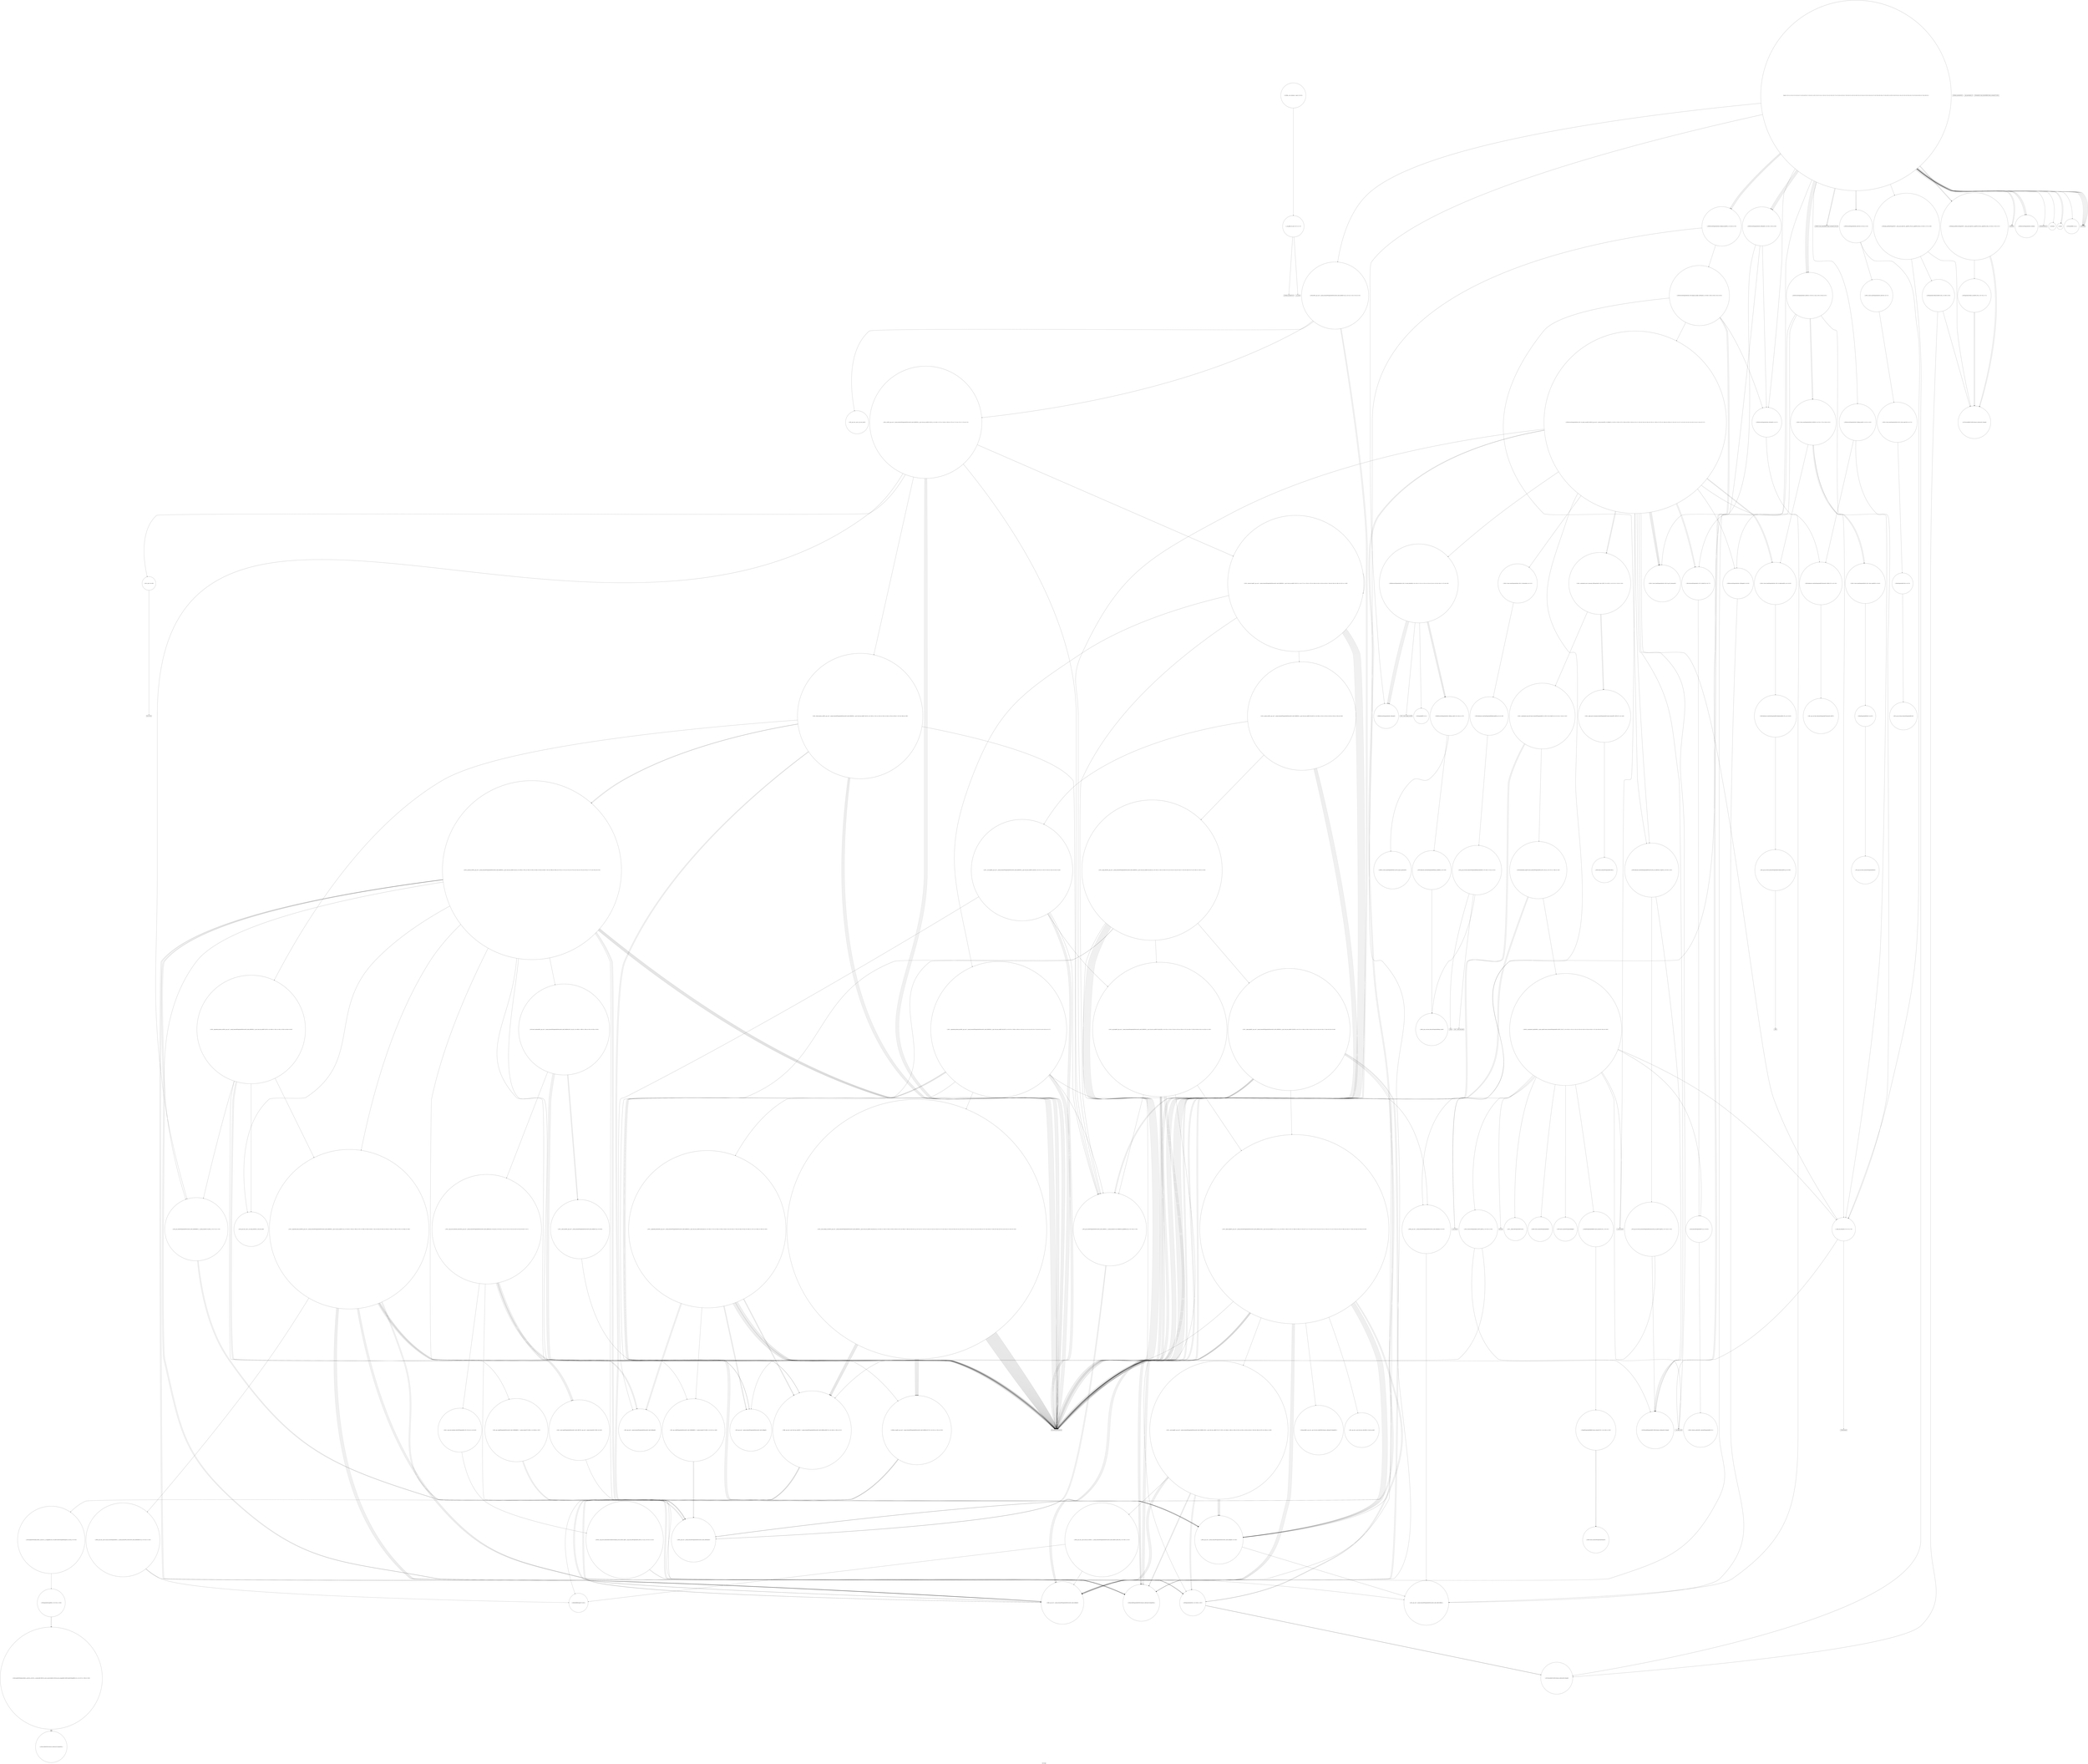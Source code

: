 digraph "Call Graph" {
	label="Call Graph";

	Node0x55f9eef16760 [shape=record,shape=circle,label="{__cxx_global_var_init|{<s0>1|<s1>2}}"];
	Node0x55f9eef16760:s0 -> Node0x55f9eef16860[color=black];
	Node0x55f9eef16760:s1 -> Node0x55f9ef31b580[color=black];
	Node0x55f9ef31f120 [shape=record,shape=circle,label="{_ZN9__gnu_cxx5__ops16__iter_less_iterEv}"];
	Node0x55f9ef31b780 [shape=record,shape=circle,label="{_ZNSt6vectorISt4pairIxxESaIS1_EEC2Ev|{<s0>42|<s1>43}}"];
	Node0x55f9ef31b780:s0 -> Node0x55f9ef31c300[color=black];
	Node0x55f9ef31b780:s1 -> Node0x55f9ef31c380[color=black];
	Node0x55f9ef31cc80 [shape=record,shape=circle,label="{_ZSt13__heap_selectIN9__gnu_cxx17__normal_iteratorIPSt4pairIxxESt6vectorIS3_SaIS3_EEEENS0_5__ops15_Iter_less_iterEEvT_SB_SB_T0_|{<s0>218|<s1>219|<s2>220|<s3>221|<s4>222|<s5>223|<s6>224|<s7>225|<s8>226|<s9>227|<s10>228|<s11>229|<s12>230}}"];
	Node0x55f9ef31cc80:s0 -> Node0x55f9ef31dfa0[color=black];
	Node0x55f9ef31cc80:s1 -> Node0x55f9ef31dfa0[color=black];
	Node0x55f9ef31cc80:s2 -> Node0x55f9ef31cd80[color=black];
	Node0x55f9ef31cc80:s3 -> Node0x55f9ef31dfa0[color=black];
	Node0x55f9ef31cc80:s4 -> Node0x55f9ef31ce00[color=black];
	Node0x55f9ef31cc80:s5 -> Node0x55f9ef31dfa0[color=black];
	Node0x55f9ef31cc80:s6 -> Node0x55f9ef31dfa0[color=black];
	Node0x55f9ef31cc80:s7 -> Node0x55f9ef31ce80[color=black];
	Node0x55f9ef31cc80:s8 -> Node0x55f9ef31dfa0[color=black];
	Node0x55f9ef31cc80:s9 -> Node0x55f9ef31dfa0[color=black];
	Node0x55f9ef31cc80:s10 -> Node0x55f9ef31dfa0[color=black];
	Node0x55f9ef31cc80:s11 -> Node0x55f9ef31cf00[color=black];
	Node0x55f9ef31cc80:s12 -> Node0x55f9ef31cf80[color=black];
	Node0x55f9ef31bb00 [shape=record,shape=circle,label="{_ZNSt6vectorISt4pairIxxESaIS1_EE3endEv|{<s0>57}}"];
	Node0x55f9ef31bb00:s0 -> Node0x55f9ef31f020[color=black];
	Node0x55f9ef31d000 [shape=record,shape=circle,label="{_ZNK9__gnu_cxx17__normal_iteratorIPSt4pairIxxESt6vectorIS2_SaIS2_EEEplEl|{<s0>264}}"];
	Node0x55f9ef31d000:s0 -> Node0x55f9ef31f020[color=black];
	Node0x55f9ef31be80 [shape=record,shape=Mrecord,label="{_ZStlsISt11char_traitsIcEERSt13basic_ostreamIcT_ES5_PKc}"];
	Node0x55f9ef31d380 [shape=record,shape=circle,label="{_ZNK9__gnu_cxx5__ops14_Iter_less_valclINS_17__normal_iteratorIPSt4pairIxxESt6vectorIS5_SaIS5_EEEES5_EEbT_RT0_|{<s0>300|<s1>301}}"];
	Node0x55f9ef31d380:s0 -> Node0x55f9ef31d080[color=black];
	Node0x55f9ef31d380:s1 -> Node0x55f9ef31d400[color=black];
	Node0x55f9ef31c200 [shape=record,shape=circle,label="{_ZNSt4pairIxxEC2IRxxLb1EEEOT_OT0_|{<s0>68|<s1>69}}"];
	Node0x55f9ef31c200:s0 -> Node0x55f9ef31c100[color=black];
	Node0x55f9ef31c200:s1 -> Node0x55f9ef31c180[color=black];
	Node0x55f9ef31d700 [shape=record,shape=circle,label="{_ZSt4swapIxxENSt9enable_ifIXsr6__and_ISt14__is_swappableIT_ES1_IT0_EEE5valueEvE4typeERSt4pairIS2_S4_ESA_|{<s0>354}}"];
	Node0x55f9ef31d700:s0 -> Node0x55f9ef31d780[color=black];
	Node0x55f9ef31c580 [shape=record,shape=circle,label="{_ZNSaISt4pairIxxEEC2Ev|{<s0>76}}"];
	Node0x55f9ef31c580:s0 -> Node0x55f9ef31c600[color=black];
	Node0x55f9ef31da80 [shape=record,shape=circle,label="{_ZN9__gnu_cxxeqIPSt4pairIxxESt6vectorIS2_SaIS2_EEEEbRKNS_17__normal_iteratorIT_T0_EESC_|{<s0>386|<s1>387}}"];
	Node0x55f9ef31da80:s0 -> Node0x55f9ef31e220[color=black];
	Node0x55f9ef31da80:s1 -> Node0x55f9ef31e220[color=black];
	Node0x55f9ef31c900 [shape=record,shape=circle,label="{_ZNSt12_Vector_baseISt4pairIxxESaIS1_EE13_M_deallocateEPS1_m|{<s0>83}}"];
	Node0x55f9ef31c900:s0 -> Node0x55f9ef31ca00[color=black];
	Node0x55f9ef321640 [shape=record,shape=circle,label="{_ZSt12__niter_baseIPSt4pairIxxESt6vectorIS1_SaIS1_EEET_N9__gnu_cxx17__normal_iteratorIS6_T0_EE|{<s0>420}}"];
	Node0x55f9ef321640:s0 -> Node0x55f9ef31e220[color=black];
	Node0x55f9ef31dca0 [shape=record,shape=circle,label="{_ZNSt6vectorISt4pairIxxESaIS1_EE12emplace_backIJS1_EEEvDpOT_|{<s0>88|<s1>89|<s2>90|<s3>91|<s4>92}}"];
	Node0x55f9ef31dca0:s0 -> Node0x55f9ef31de20[color=black];
	Node0x55f9ef31dca0:s1 -> Node0x55f9ef31dda0[color=black];
	Node0x55f9ef31dca0:s2 -> Node0x55f9ef31bb00[color=black];
	Node0x55f9ef31dca0:s3 -> Node0x55f9ef31de20[color=black];
	Node0x55f9ef31dca0:s4 -> Node0x55f9ef31dea0[color=black];
	Node0x55f9ef31e020 [shape=record,shape=circle,label="{_ZNKSt6vectorISt4pairIxxESaIS1_EE12_M_check_lenEmPKc|{<s0>120|<s1>121|<s2>122|<s3>123|<s4>124|<s5>125|<s6>126|<s7>127|<s8>128}}"];
	Node0x55f9ef31e020:s0 -> Node0x55f9ef31e420[color=black];
	Node0x55f9ef31e020:s1 -> Node0x55f9ef31bb80[color=black];
	Node0x55f9ef31e020:s2 -> Node0x55f9ef31e4a0[color=black];
	Node0x55f9ef31e020:s3 -> Node0x55f9ef31bb80[color=black];
	Node0x55f9ef31e020:s4 -> Node0x55f9ef31bb80[color=black];
	Node0x55f9ef31e020:s5 -> Node0x55f9ef31e520[color=black];
	Node0x55f9ef31e020:s6 -> Node0x55f9ef31bb80[color=black];
	Node0x55f9ef31e020:s7 -> Node0x55f9ef31e420[color=black];
	Node0x55f9ef31e020:s8 -> Node0x55f9ef31e420[color=black];
	Node0x55f9ef31e3a0 [shape=record,shape=Mrecord,label="{__cxa_end_catch}"];
	Node0x55f9ef31e720 [shape=record,shape=circle,label="{_ZNSt16allocator_traitsISaISt4pairIxxEEE8allocateERS2_m|{<s0>139}}"];
	Node0x55f9ef31e720:s0 -> Node0x55f9ef31e7a0[color=black];
	Node0x55f9ef31eaa0 [shape=record,shape=circle,label="{_ZNSt20__uninitialized_copyILb0EE13__uninit_copyISt13move_iteratorIPSt4pairIxxEES5_EET0_T_S8_S7_|{<s0>150|<s1>151|<s2>152|<s3>153|<s4>154|<s5>155|<s6>156|<s7>157|<s8>158|<s9>159|<s10>160}}"];
	Node0x55f9ef31eaa0:s0 -> Node0x55f9ef31eb20[color=black];
	Node0x55f9ef31eaa0:s1 -> Node0x55f9ef31ec20[color=black];
	Node0x55f9ef31eaa0:s2 -> Node0x55f9ef31eca0[color=black];
	Node0x55f9ef31eaa0:s3 -> Node0x55f9ef31eba0[color=black];
	Node0x55f9ef31eaa0:s4 -> Node0x55f9ef31ed20[color=black];
	Node0x55f9ef31eaa0:s5 -> Node0x55f9ef31c400[color=black];
	Node0x55f9ef31eaa0:s6 -> Node0x55f9ef31c800[color=black];
	Node0x55f9ef31eaa0:s7 -> Node0x55f9ef31e320[color=black];
	Node0x55f9ef31eaa0:s8 -> Node0x55f9ef31e3a0[color=black];
	Node0x55f9ef31eaa0:s9 -> Node0x55f9ef31eda0[color=black];
	Node0x55f9ef31eaa0:s10 -> Node0x55f9ef31c380[color=black];
	Node0x55f9ef31ee20 [shape=record,shape=circle,label="{_ZSteqIPSt4pairIxxEEbRKSt13move_iteratorIT_ES7_|{<s0>164|<s1>165}}"];
	Node0x55f9ef31ee20:s0 -> Node0x55f9ef31eea0[color=black];
	Node0x55f9ef31ee20:s1 -> Node0x55f9ef31eea0[color=black];
	Node0x55f9eef16860 [shape=record,shape=Mrecord,label="{_ZNSt8ios_base4InitC1Ev}"];
	Node0x55f9ef31f1a0 [shape=record,shape=circle,label="{_ZN9__gnu_cxxneIPSt4pairIxxESt6vectorIS2_SaIS2_EEEEbRKNS_17__normal_iteratorIT_T0_EESC_|{<s0>175|<s1>176}}"];
	Node0x55f9ef31f1a0:s0 -> Node0x55f9ef31e220[color=black];
	Node0x55f9ef31f1a0:s1 -> Node0x55f9ef31e220[color=black];
	Node0x55f9ef31b800 [shape=record,shape=circle,label="{_ZNSt6vectorISt4pairIxxESaIS1_EE9push_backEOS1_|{<s0>44|<s1>45}}"];
	Node0x55f9ef31b800:s0 -> Node0x55f9ef31dd20[color=black];
	Node0x55f9ef31b800:s1 -> Node0x55f9ef31dca0[color=black];
	Node0x55f9ef31cd00 [shape=record,shape=circle,label="{_ZSt11__sort_heapIN9__gnu_cxx17__normal_iteratorIPSt4pairIxxESt6vectorIS3_SaIS3_EEEENS0_5__ops15_Iter_less_iterEEvT_SB_RT0_|{<s0>231|<s1>232|<s2>233|<s3>234|<s4>235|<s5>236}}"];
	Node0x55f9ef31cd00:s0 -> Node0x55f9ef31e0a0[color=black];
	Node0x55f9ef31cd00:s1 -> Node0x55f9ef31d480[color=black];
	Node0x55f9ef31cd00:s2 -> Node0x55f9ef31dfa0[color=black];
	Node0x55f9ef31cd00:s3 -> Node0x55f9ef31dfa0[color=black];
	Node0x55f9ef31cd00:s4 -> Node0x55f9ef31dfa0[color=black];
	Node0x55f9ef31cd00:s5 -> Node0x55f9ef31cf00[color=black];
	Node0x55f9ef31bb80 [shape=record,shape=circle,label="{_ZNKSt6vectorISt4pairIxxESaIS1_EE4sizeEv}"];
	Node0x55f9ef31d080 [shape=record,shape=circle,label="{_ZNK9__gnu_cxx17__normal_iteratorIPSt4pairIxxESt6vectorIS2_SaIS2_EEEdeEv}"];
	Node0x55f9ef31bf00 [shape=record,shape=Mrecord,label="{_ZNSolsEx}"];
	Node0x55f9ef31d400 [shape=record,shape=circle,label="{_ZStltIxxEbRKSt4pairIT_T0_ES5_}"];
	Node0x55f9ef31c280 [shape=record,shape=circle,label="{_ZNSt4pairIxxEC2IRxS2_Lb1EEEOT_OT0_|{<s0>70|<s1>71}}"];
	Node0x55f9ef31c280:s0 -> Node0x55f9ef31c100[color=black];
	Node0x55f9ef31c280:s1 -> Node0x55f9ef31c100[color=black];
	Node0x55f9ef31d780 [shape=record,shape=circle,label="{_ZNSt4pairIxxE4swapERS0_|{<s0>355|<s1>356}}"];
	Node0x55f9ef31d780:s0 -> Node0x55f9ef31d800[color=black];
	Node0x55f9ef31d780:s1 -> Node0x55f9ef31d800[color=black];
	Node0x55f9ef31c600 [shape=record,shape=circle,label="{_ZN9__gnu_cxx13new_allocatorISt4pairIxxEEC2Ev}"];
	Node0x55f9ef31db00 [shape=record,shape=circle,label="{_ZSt13move_backwardIN9__gnu_cxx17__normal_iteratorIPSt4pairIxxESt6vectorIS3_SaIS3_EEEES8_ET0_T_SA_S9_|{<s0>388|<s1>389|<s2>390|<s3>391|<s4>392|<s5>393}}"];
	Node0x55f9ef31db00:s0 -> Node0x55f9ef31dfa0[color=black];
	Node0x55f9ef31db00:s1 -> Node0x55f9ef321540[color=black];
	Node0x55f9ef31db00:s2 -> Node0x55f9ef31dfa0[color=black];
	Node0x55f9ef31db00:s3 -> Node0x55f9ef321540[color=black];
	Node0x55f9ef31db00:s4 -> Node0x55f9ef31dfa0[color=black];
	Node0x55f9ef31db00:s5 -> Node0x55f9ef3214c0[color=black];
	Node0x55f9ef31c980 [shape=record,shape=circle,label="{_ZNSt12_Vector_baseISt4pairIxxESaIS1_EE12_Vector_implD2Ev|{<s0>84}}"];
	Node0x55f9ef31c980:s0 -> Node0x55f9ef31cb80[color=black];
	Node0x55f9ef3216c0 [shape=record,shape=circle,label="{_ZNSt20__copy_move_backwardILb1ELb0ESt26random_access_iterator_tagE13__copy_move_bIPSt4pairIxxES5_EET0_T_S7_S6_|{<s0>421|<s1>422}}"];
	Node0x55f9ef3216c0:s0 -> Node0x55f9ef31dd20[color=black];
	Node0x55f9ef3216c0:s1 -> Node0x55f9ef31d180[color=black];
	Node0x55f9ef31dd20 [shape=record,shape=circle,label="{_ZSt4moveIRSt4pairIxxEEONSt16remove_referenceIT_E4typeEOS4_}"];
	Node0x55f9ef31e0a0 [shape=record,shape=circle,label="{_ZN9__gnu_cxxmiIPSt4pairIxxESt6vectorIS2_SaIS2_EEEENS_17__normal_iteratorIT_T0_E15difference_typeERKSA_SD_|{<s0>129|<s1>130}}"];
	Node0x55f9ef31e0a0:s0 -> Node0x55f9ef31e220[color=black];
	Node0x55f9ef31e0a0:s1 -> Node0x55f9ef31e220[color=black];
	Node0x55f9ef31e420 [shape=record,shape=circle,label="{_ZNKSt6vectorISt4pairIxxESaIS1_EE8max_sizeEv|{<s0>136|<s1>137}}"];
	Node0x55f9ef31e420:s0 -> Node0x55f9ef31e620[color=black];
	Node0x55f9ef31e420:s1 -> Node0x55f9ef31e5a0[color=black];
	Node0x55f9ef31e7a0 [shape=record,shape=circle,label="{_ZN9__gnu_cxx13new_allocatorISt4pairIxxEE8allocateEmPKv|{<s0>140|<s1>141|<s2>142}}"];
	Node0x55f9ef31e7a0:s0 -> Node0x55f9ef31e6a0[color=black];
	Node0x55f9ef31e7a0:s1 -> Node0x55f9ef31e820[color=black];
	Node0x55f9ef31e7a0:s2 -> Node0x55f9ef31e8a0[color=black];
	Node0x55f9ef31eb20 [shape=record,shape=circle,label="{_ZStneIPSt4pairIxxEEbRKSt13move_iteratorIT_ES7_|{<s0>161}}"];
	Node0x55f9ef31eb20:s0 -> Node0x55f9ef31ee20[color=black];
	Node0x55f9ef31eea0 [shape=record,shape=circle,label="{_ZNKSt13move_iteratorIPSt4pairIxxEE4baseEv}"];
	Node0x55f9ef31b500 [shape=record,shape=Mrecord,label="{_ZNSt8ios_base4InitD1Ev}"];
	Node0x55f9ef31f220 [shape=record,shape=circle,label="{_ZSt16__introsort_loopIN9__gnu_cxx17__normal_iteratorIPSt4pairIxxESt6vectorIS3_SaIS3_EEEElNS0_5__ops15_Iter_less_iterEEvT_SB_T0_T1_|{<s0>177|<s1>178|<s2>179|<s3>180|<s4>181|<s5>182|<s6>183|<s7>184|<s8>185|<s9>186|<s10>187|<s11>188}}"];
	Node0x55f9ef31f220:s0 -> Node0x55f9ef31e0a0[color=black];
	Node0x55f9ef31f220:s1 -> Node0x55f9ef31dfa0[color=black];
	Node0x55f9ef31f220:s2 -> Node0x55f9ef31dfa0[color=black];
	Node0x55f9ef31f220:s3 -> Node0x55f9ef31dfa0[color=black];
	Node0x55f9ef31f220:s4 -> Node0x55f9ef31f3a0[color=black];
	Node0x55f9ef31f220:s5 -> Node0x55f9ef31dfa0[color=black];
	Node0x55f9ef31f220:s6 -> Node0x55f9ef31dfa0[color=black];
	Node0x55f9ef31f220:s7 -> Node0x55f9ef31cc00[color=black];
	Node0x55f9ef31f220:s8 -> Node0x55f9ef31dfa0[color=black];
	Node0x55f9ef31f220:s9 -> Node0x55f9ef31dfa0[color=black];
	Node0x55f9ef31f220:s10 -> Node0x55f9ef31f220[color=black];
	Node0x55f9ef31f220:s11 -> Node0x55f9ef31dfa0[color=black];
	Node0x55f9ef31b880 [shape=record,shape=circle,label="{_ZSt9make_pairIRxxESt4pairINSt17__decay_and_stripIT_E6__typeENS2_IT0_E6__typeEEOS3_OS6_|{<s0>46|<s1>47|<s2>48}}"];
	Node0x55f9ef31b880:s0 -> Node0x55f9ef31c100[color=black];
	Node0x55f9ef31b880:s1 -> Node0x55f9ef31c180[color=black];
	Node0x55f9ef31b880:s2 -> Node0x55f9ef31c200[color=black];
	Node0x55f9ef31cd80 [shape=record,shape=circle,label="{_ZSt11__make_heapIN9__gnu_cxx17__normal_iteratorIPSt4pairIxxESt6vectorIS3_SaIS3_EEEENS0_5__ops15_Iter_less_iterEEvT_SB_RT0_|{<s0>237|<s1>238|<s2>239|<s3>240|<s4>241|<s5>242|<s6>243|<s7>244|<s8>245|<s9>246}}"];
	Node0x55f9ef31cd80:s0 -> Node0x55f9ef31e0a0[color=black];
	Node0x55f9ef31cd80:s1 -> Node0x55f9ef31e0a0[color=black];
	Node0x55f9ef31cd80:s2 -> Node0x55f9ef31d000[color=black];
	Node0x55f9ef31cd80:s3 -> Node0x55f9ef31d080[color=black];
	Node0x55f9ef31cd80:s4 -> Node0x55f9ef31dd20[color=black];
	Node0x55f9ef31cd80:s5 -> Node0x55f9ef31dfa0[color=black];
	Node0x55f9ef31cd80:s6 -> Node0x55f9ef31dfa0[color=black];
	Node0x55f9ef31cd80:s7 -> Node0x55f9ef31dd20[color=black];
	Node0x55f9ef31cd80:s8 -> Node0x55f9ef31dfa0[color=black];
	Node0x55f9ef31cd80:s9 -> Node0x55f9ef31d100[color=black];
	Node0x55f9ef31bc00 [shape=record,shape=circle,label="{_ZNSt6vectorISt4pairIxxESaIS1_EEixEm}"];
	Node0x55f9ef31d100 [shape=record,shape=circle,label="{_ZSt13__adjust_heapIN9__gnu_cxx17__normal_iteratorIPSt4pairIxxESt6vectorIS3_SaIS3_EEEElS3_NS0_5__ops15_Iter_less_iterEEvT_T0_SC_T1_T2_|{<s0>265|<s1>266|<s2>267|<s3>268|<s4>269|<s5>270|<s6>271|<s7>272|<s8>273|<s9>274|<s10>275|<s11>276|<s12>277|<s13>278|<s14>279|<s15>280|<s16>281|<s17>282|<s18>283|<s19>284|<s20>285}}"];
	Node0x55f9ef31d100:s0 -> Node0x55f9ef31d000[color=black];
	Node0x55f9ef31d100:s1 -> Node0x55f9ef31d000[color=black];
	Node0x55f9ef31d100:s2 -> Node0x55f9ef31ce80[color=black];
	Node0x55f9ef31d100:s3 -> Node0x55f9ef31d000[color=black];
	Node0x55f9ef31d100:s4 -> Node0x55f9ef31d080[color=black];
	Node0x55f9ef31d100:s5 -> Node0x55f9ef31dd20[color=black];
	Node0x55f9ef31d100:s6 -> Node0x55f9ef31d000[color=black];
	Node0x55f9ef31d100:s7 -> Node0x55f9ef31d080[color=black];
	Node0x55f9ef31d100:s8 -> Node0x55f9ef31d180[color=black];
	Node0x55f9ef31d100:s9 -> Node0x55f9ef31d000[color=black];
	Node0x55f9ef31d100:s10 -> Node0x55f9ef31d080[color=black];
	Node0x55f9ef31d100:s11 -> Node0x55f9ef31dd20[color=black];
	Node0x55f9ef31d100:s12 -> Node0x55f9ef31d000[color=black];
	Node0x55f9ef31d100:s13 -> Node0x55f9ef31d080[color=black];
	Node0x55f9ef31d100:s14 -> Node0x55f9ef31d180[color=black];
	Node0x55f9ef31d100:s15 -> Node0x55f9ef31d200[color=black];
	Node0x55f9ef31d100:s16 -> Node0x55f9ef31d280[color=black];
	Node0x55f9ef31d100:s17 -> Node0x55f9ef31dfa0[color=black];
	Node0x55f9ef31d100:s18 -> Node0x55f9ef31dd20[color=black];
	Node0x55f9ef31d100:s19 -> Node0x55f9ef31dfa0[color=black];
	Node0x55f9ef31d100:s20 -> Node0x55f9ef31d300[color=black];
	Node0x55f9ef31bf80 [shape=record,shape=Mrecord,label="{_ZNSolsEPFRSoS_E}"];
	Node0x55f9ef31d480 [shape=record,shape=circle,label="{_ZN9__gnu_cxx17__normal_iteratorIPSt4pairIxxESt6vectorIS2_SaIS2_EEEmmEv}"];
	Node0x55f9ef31c300 [shape=record,shape=circle,label="{_ZNSt12_Vector_baseISt4pairIxxESaIS1_EEC2Ev|{<s0>72}}"];
	Node0x55f9ef31c300:s0 -> Node0x55f9ef31c500[color=black];
	Node0x55f9ef31d800 [shape=record,shape=circle,label="{_ZSt4swapIxENSt9enable_ifIXsr6__and_ISt6__not_ISt15__is_tuple_likeIT_EESt21is_move_constructibleIS3_ESt18is_move_assignableIS3_EEE5valueEvE4typeERS3_SC_|{<s0>357|<s1>358|<s2>359}}"];
	Node0x55f9ef31d800:s0 -> Node0x55f9ef31d880[color=black];
	Node0x55f9ef31d800:s1 -> Node0x55f9ef31d880[color=black];
	Node0x55f9ef31d800:s2 -> Node0x55f9ef31d880[color=black];
	Node0x55f9ef31c680 [shape=record,shape=circle,label="{_ZSt8_DestroyIPSt4pairIxxES1_EvT_S3_RSaIT0_E|{<s0>77}}"];
	Node0x55f9ef31c680:s0 -> Node0x55f9ef31c800[color=black];
	Node0x55f9ef31db80 [shape=record,shape=circle,label="{_ZSt25__unguarded_linear_insertIN9__gnu_cxx17__normal_iteratorIPSt4pairIxxESt6vectorIS3_SaIS3_EEEENS0_5__ops14_Val_less_iterEEvT_T0_|{<s0>394|<s1>395|<s2>396|<s3>397|<s4>398|<s5>399|<s6>400|<s7>401|<s8>402|<s9>403|<s10>404|<s11>405|<s12>406|<s13>407|<s14>408|<s15>409}}"];
	Node0x55f9ef31db80:s0 -> Node0x55f9ef31d080[color=black];
	Node0x55f9ef31db80:s1 -> Node0x55f9ef31dd20[color=black];
	Node0x55f9ef31db80:s2 -> Node0x55f9ef31dfa0[color=black];
	Node0x55f9ef31db80:s3 -> Node0x55f9ef31dfa0[color=black];
	Node0x55f9ef31db80:s4 -> Node0x55f9ef31d480[color=black];
	Node0x55f9ef31db80:s5 -> Node0x55f9ef31dfa0[color=black];
	Node0x55f9ef31db80:s6 -> Node0x55f9ef321740[color=black];
	Node0x55f9ef31db80:s7 -> Node0x55f9ef31d080[color=black];
	Node0x55f9ef31db80:s8 -> Node0x55f9ef31dd20[color=black];
	Node0x55f9ef31db80:s9 -> Node0x55f9ef31d080[color=black];
	Node0x55f9ef31db80:s10 -> Node0x55f9ef31d180[color=black];
	Node0x55f9ef31db80:s11 -> Node0x55f9ef31dfa0[color=black];
	Node0x55f9ef31db80:s12 -> Node0x55f9ef31d480[color=black];
	Node0x55f9ef31db80:s13 -> Node0x55f9ef31dd20[color=black];
	Node0x55f9ef31db80:s14 -> Node0x55f9ef31d080[color=black];
	Node0x55f9ef31db80:s15 -> Node0x55f9ef31d180[color=black];
	Node0x55f9ef31ca00 [shape=record,shape=circle,label="{_ZNSt16allocator_traitsISaISt4pairIxxEEE10deallocateERS2_PS1_m|{<s0>85}}"];
	Node0x55f9ef31ca00:s0 -> Node0x55f9ef31ca80[color=black];
	Node0x55f9ef321740 [shape=record,shape=circle,label="{_ZNK9__gnu_cxx5__ops14_Val_less_iterclISt4pairIxxENS_17__normal_iteratorIPS4_St6vectorIS4_SaIS4_EEEEEEbRT_T0_|{<s0>423|<s1>424}}"];
	Node0x55f9ef321740:s0 -> Node0x55f9ef31d080[color=black];
	Node0x55f9ef321740:s1 -> Node0x55f9ef31d400[color=black];
	Node0x55f9ef31dda0 [shape=record,shape=circle,label="{_ZNSt16allocator_traitsISaISt4pairIxxEEE9constructIS1_JS1_EEEvRS2_PT_DpOT0_|{<s0>93|<s1>94}}"];
	Node0x55f9ef31dda0:s0 -> Node0x55f9ef31de20[color=black];
	Node0x55f9ef31dda0:s1 -> Node0x55f9ef31df20[color=black];
	Node0x55f9ef31e120 [shape=record,shape=circle,label="{_ZNSt12_Vector_baseISt4pairIxxESaIS1_EE11_M_allocateEm|{<s0>131}}"];
	Node0x55f9ef31e120:s0 -> Node0x55f9ef31e720[color=black];
	Node0x55f9ef31e4a0 [shape=record,shape=Mrecord,label="{_ZSt20__throw_length_errorPKc}"];
	Node0x55f9ef31e820 [shape=record,shape=Mrecord,label="{_ZSt17__throw_bad_allocv}"];
	Node0x55f9ef31eba0 [shape=record,shape=circle,label="{_ZSt10_ConstructISt4pairIxxEJS1_EEvPT_DpOT0_|{<s0>162|<s1>163}}"];
	Node0x55f9ef31eba0:s0 -> Node0x55f9ef31de20[color=black];
	Node0x55f9ef31eba0:s1 -> Node0x55f9ef31dfa0[color=black];
	Node0x55f9ef31ef20 [shape=record,shape=circle,label="{_ZNSt13move_iteratorIPSt4pairIxxEEC2ES2_}"];
	Node0x55f9ef31b580 [shape=record,shape=Mrecord,label="{__cxa_atexit}"];
	Node0x55f9ef31f2a0 [shape=record,shape=circle,label="{_ZSt4__lgl|{<s0>189}}"];
	Node0x55f9ef31f2a0:s0 -> Node0x55f9ef31d900[color=black];
	Node0x55f9ef31b900 [shape=record,shape=Mrecord,label="{__gxx_personality_v0}"];
	Node0x55f9ef31ce00 [shape=record,shape=circle,label="{_ZN9__gnu_cxxltIPSt4pairIxxESt6vectorIS2_SaIS2_EEEEbRKNS_17__normal_iteratorIT_T0_EESC_|{<s0>247|<s1>248}}"];
	Node0x55f9ef31ce00:s0 -> Node0x55f9ef31e220[color=black];
	Node0x55f9ef31ce00:s1 -> Node0x55f9ef31e220[color=black];
	Node0x55f9ef31bc80 [shape=record,shape=circle,label="{_ZSt3absx}"];
	Node0x55f9ef31d180 [shape=record,shape=circle,label="{_ZNSt4pairIxxEaSEOS0_|{<s0>286|<s1>287}}"];
	Node0x55f9ef31d180:s0 -> Node0x55f9ef31c180[color=black];
	Node0x55f9ef31d180:s1 -> Node0x55f9ef31c180[color=black];
	Node0x55f9ef31c000 [shape=record,shape=Mrecord,label="{_ZSt4endlIcSt11char_traitsIcEERSt13basic_ostreamIT_T0_ES6_}"];
	Node0x55f9ef31d500 [shape=record,shape=circle,label="{_ZSt22__move_median_to_firstIN9__gnu_cxx17__normal_iteratorIPSt4pairIxxESt6vectorIS3_SaIS3_EEEENS0_5__ops15_Iter_less_iterEEvT_SB_SB_SB_T0_|{<s0>302|<s1>303|<s2>304|<s3>305|<s4>306|<s5>307|<s6>308|<s7>309|<s8>310|<s9>311|<s10>312|<s11>313|<s12>314|<s13>315|<s14>316|<s15>317|<s16>318|<s17>319|<s18>320|<s19>321|<s20>322|<s21>323|<s22>324|<s23>325|<s24>326|<s25>327|<s26>328|<s27>329|<s28>330|<s29>331|<s30>332|<s31>333|<s32>334}}"];
	Node0x55f9ef31d500:s0 -> Node0x55f9ef31dfa0[color=black];
	Node0x55f9ef31d500:s1 -> Node0x55f9ef31dfa0[color=black];
	Node0x55f9ef31d500:s2 -> Node0x55f9ef31ce80[color=black];
	Node0x55f9ef31d500:s3 -> Node0x55f9ef31dfa0[color=black];
	Node0x55f9ef31d500:s4 -> Node0x55f9ef31dfa0[color=black];
	Node0x55f9ef31d500:s5 -> Node0x55f9ef31ce80[color=black];
	Node0x55f9ef31d500:s6 -> Node0x55f9ef31dfa0[color=black];
	Node0x55f9ef31d500:s7 -> Node0x55f9ef31dfa0[color=black];
	Node0x55f9ef31d500:s8 -> Node0x55f9ef31d680[color=black];
	Node0x55f9ef31d500:s9 -> Node0x55f9ef31dfa0[color=black];
	Node0x55f9ef31d500:s10 -> Node0x55f9ef31dfa0[color=black];
	Node0x55f9ef31d500:s11 -> Node0x55f9ef31ce80[color=black];
	Node0x55f9ef31d500:s12 -> Node0x55f9ef31dfa0[color=black];
	Node0x55f9ef31d500:s13 -> Node0x55f9ef31dfa0[color=black];
	Node0x55f9ef31d500:s14 -> Node0x55f9ef31d680[color=black];
	Node0x55f9ef31d500:s15 -> Node0x55f9ef31dfa0[color=black];
	Node0x55f9ef31d500:s16 -> Node0x55f9ef31dfa0[color=black];
	Node0x55f9ef31d500:s17 -> Node0x55f9ef31d680[color=black];
	Node0x55f9ef31d500:s18 -> Node0x55f9ef31dfa0[color=black];
	Node0x55f9ef31d500:s19 -> Node0x55f9ef31dfa0[color=black];
	Node0x55f9ef31d500:s20 -> Node0x55f9ef31ce80[color=black];
	Node0x55f9ef31d500:s21 -> Node0x55f9ef31dfa0[color=black];
	Node0x55f9ef31d500:s22 -> Node0x55f9ef31dfa0[color=black];
	Node0x55f9ef31d500:s23 -> Node0x55f9ef31d680[color=black];
	Node0x55f9ef31d500:s24 -> Node0x55f9ef31dfa0[color=black];
	Node0x55f9ef31d500:s25 -> Node0x55f9ef31dfa0[color=black];
	Node0x55f9ef31d500:s26 -> Node0x55f9ef31ce80[color=black];
	Node0x55f9ef31d500:s27 -> Node0x55f9ef31dfa0[color=black];
	Node0x55f9ef31d500:s28 -> Node0x55f9ef31dfa0[color=black];
	Node0x55f9ef31d500:s29 -> Node0x55f9ef31d680[color=black];
	Node0x55f9ef31d500:s30 -> Node0x55f9ef31dfa0[color=black];
	Node0x55f9ef31d500:s31 -> Node0x55f9ef31dfa0[color=black];
	Node0x55f9ef31d500:s32 -> Node0x55f9ef31d680[color=black];
	Node0x55f9ef31c380 [shape=record,shape=circle,label="{__clang_call_terminate|{<s0>73|<s1>74}}"];
	Node0x55f9ef31c380:s0 -> Node0x55f9ef31c400[color=black];
	Node0x55f9ef31c380:s1 -> Node0x55f9ef31c480[color=black];
	Node0x55f9ef31d880 [shape=record,shape=circle,label="{_ZSt4moveIRxEONSt16remove_referenceIT_E4typeEOS2_}"];
	Node0x55f9ef31c700 [shape=record,shape=circle,label="{_ZNSt12_Vector_baseISt4pairIxxESaIS1_EE19_M_get_Tp_allocatorEv}"];
	Node0x55f9ef321440 [shape=record,shape=circle,label="{_ZN9__gnu_cxx5__ops15__val_comp_iterENS0_15_Iter_less_iterE}"];
	Node0x55f9ef31ca80 [shape=record,shape=circle,label="{_ZN9__gnu_cxx13new_allocatorISt4pairIxxEE10deallocateEPS2_m|{<s0>86}}"];
	Node0x55f9ef31ca80:s0 -> Node0x55f9ef31cb00[color=black];
	Node0x55f9ef3217c0 [shape=record,shape=circle,label="{_GLOBAL__sub_I_komaki_0_1.cpp|{<s0>425}}"];
	Node0x55f9ef3217c0:s0 -> Node0x55f9eef16760[color=black];
	Node0x55f9ef31de20 [shape=record,shape=circle,label="{_ZSt7forwardISt4pairIxxEEOT_RNSt16remove_referenceIS2_E4typeE}"];
	Node0x55f9ef31e1a0 [shape=record,shape=circle,label="{_ZSt34__uninitialized_move_if_noexcept_aIPSt4pairIxxES2_SaIS1_EET0_T_S5_S4_RT1_|{<s0>132|<s1>133|<s2>134}}"];
	Node0x55f9ef31e1a0:s0 -> Node0x55f9ef31e9a0[color=black];
	Node0x55f9ef31e1a0:s1 -> Node0x55f9ef31e9a0[color=black];
	Node0x55f9ef31e1a0:s2 -> Node0x55f9ef31e920[color=black];
	Node0x55f9ef31e520 [shape=record,shape=circle,label="{_ZSt3maxImERKT_S2_S2_}"];
	Node0x55f9ef31e8a0 [shape=record,shape=Mrecord,label="{_Znwm}"];
	Node0x55f9ef31ec20 [shape=record,shape=circle,label="{_ZSt11__addressofISt4pairIxxEEPT_RS2_}"];
	Node0x55f9ef31efa0 [shape=record,shape=circle,label="{_ZN9__gnu_cxx13new_allocatorISt4pairIxxEE7destroyIS2_EEvPT_}"];
	Node0x55f9ef31b600 [shape=record,shape=circle,label="{_Z3calx}"];
	Node0x55f9ef31f320 [shape=record,shape=circle,label="{_ZSt22__final_insertion_sortIN9__gnu_cxx17__normal_iteratorIPSt4pairIxxESt6vectorIS3_SaIS3_EEEENS0_5__ops15_Iter_less_iterEEvT_SB_T0_|{<s0>190|<s1>191|<s2>192|<s3>193|<s4>194|<s5>195|<s6>196|<s7>197|<s8>198|<s9>199}}"];
	Node0x55f9ef31f320:s0 -> Node0x55f9ef31e0a0[color=black];
	Node0x55f9ef31f320:s1 -> Node0x55f9ef31dfa0[color=black];
	Node0x55f9ef31f320:s2 -> Node0x55f9ef31d000[color=black];
	Node0x55f9ef31f320:s3 -> Node0x55f9ef31d980[color=black];
	Node0x55f9ef31f320:s4 -> Node0x55f9ef31d000[color=black];
	Node0x55f9ef31f320:s5 -> Node0x55f9ef31dfa0[color=black];
	Node0x55f9ef31f320:s6 -> Node0x55f9ef31da00[color=black];
	Node0x55f9ef31f320:s7 -> Node0x55f9ef31dfa0[color=black];
	Node0x55f9ef31f320:s8 -> Node0x55f9ef31dfa0[color=black];
	Node0x55f9ef31f320:s9 -> Node0x55f9ef31d980[color=black];
	Node0x55f9ef31b980 [shape=record,shape=circle,label="{_ZSt9make_pairIRxS0_ESt4pairINSt17__decay_and_stripIT_E6__typeENS2_IT0_E6__typeEEOS3_OS6_|{<s0>49|<s1>50|<s2>51}}"];
	Node0x55f9ef31b980:s0 -> Node0x55f9ef31c100[color=black];
	Node0x55f9ef31b980:s1 -> Node0x55f9ef31c100[color=black];
	Node0x55f9ef31b980:s2 -> Node0x55f9ef31c280[color=black];
	Node0x55f9ef31ce80 [shape=record,shape=circle,label="{_ZNK9__gnu_cxx5__ops15_Iter_less_iterclINS_17__normal_iteratorIPSt4pairIxxESt6vectorIS5_SaIS5_EEEESA_EEbT_T0_|{<s0>249|<s1>250|<s2>251}}"];
	Node0x55f9ef31ce80:s0 -> Node0x55f9ef31d080[color=black];
	Node0x55f9ef31ce80:s1 -> Node0x55f9ef31d080[color=black];
	Node0x55f9ef31ce80:s2 -> Node0x55f9ef31d400[color=black];
	Node0x55f9ef31bd00 [shape=record,shape=circle,label="{_ZSt3minIxERKT_S2_S2_}"];
	Node0x55f9ef31d200 [shape=record,shape=circle,label="{_ZSt4moveIRN9__gnu_cxx5__ops15_Iter_less_iterEEONSt16remove_referenceIT_E4typeEOS5_}"];
	Node0x55f9ef31c080 [shape=record,shape=circle,label="{_ZNSt6vectorISt4pairIxxESaIS1_EED2Ev|{<s0>63|<s1>64|<s2>65|<s3>66|<s4>67}}"];
	Node0x55f9ef31c080:s0 -> Node0x55f9ef31c700[color=black];
	Node0x55f9ef31c080:s1 -> Node0x55f9ef31c680[color=black];
	Node0x55f9ef31c080:s2 -> Node0x55f9ef31c780[color=black];
	Node0x55f9ef31c080:s3 -> Node0x55f9ef31c780[color=black];
	Node0x55f9ef31c080:s4 -> Node0x55f9ef31c380[color=black];
	Node0x55f9ef31d580 [shape=record,shape=circle,label="{_ZNK9__gnu_cxx17__normal_iteratorIPSt4pairIxxESt6vectorIS2_SaIS2_EEEmiEl|{<s0>335}}"];
	Node0x55f9ef31d580:s0 -> Node0x55f9ef31f020[color=black];
	Node0x55f9ef31c400 [shape=record,shape=Mrecord,label="{__cxa_begin_catch}"];
	Node0x55f9ef31d900 [shape=record,shape=Mrecord,label="{llvm.ctlz.i64}"];
	Node0x55f9ef31c780 [shape=record,shape=circle,label="{_ZNSt12_Vector_baseISt4pairIxxESaIS1_EED2Ev|{<s0>78|<s1>79|<s2>80|<s3>81}}"];
	Node0x55f9ef31c780:s0 -> Node0x55f9ef31c900[color=black];
	Node0x55f9ef31c780:s1 -> Node0x55f9ef31c980[color=black];
	Node0x55f9ef31c780:s2 -> Node0x55f9ef31c980[color=black];
	Node0x55f9ef31c780:s3 -> Node0x55f9ef31c380[color=black];
	Node0x55f9ef3214c0 [shape=record,shape=circle,label="{_ZSt23__copy_move_backward_a2ILb1EN9__gnu_cxx17__normal_iteratorIPSt4pairIxxESt6vectorIS3_SaIS3_EEEES8_ET1_T0_SA_S9_|{<s0>410|<s1>411|<s2>412|<s3>413|<s4>414|<s5>415|<s6>416|<s7>417}}"];
	Node0x55f9ef3214c0:s0 -> Node0x55f9ef31dfa0[color=black];
	Node0x55f9ef3214c0:s1 -> Node0x55f9ef321640[color=black];
	Node0x55f9ef3214c0:s2 -> Node0x55f9ef31dfa0[color=black];
	Node0x55f9ef3214c0:s3 -> Node0x55f9ef321640[color=black];
	Node0x55f9ef3214c0:s4 -> Node0x55f9ef31dfa0[color=black];
	Node0x55f9ef3214c0:s5 -> Node0x55f9ef321640[color=black];
	Node0x55f9ef3214c0:s6 -> Node0x55f9ef3215c0[color=black];
	Node0x55f9ef3214c0:s7 -> Node0x55f9ef31f020[color=black];
	Node0x55f9ef31cb00 [shape=record,shape=Mrecord,label="{_ZdlPv}"];
	Node0x55f9ef31dea0 [shape=record,shape=circle,label="{_ZNSt6vectorISt4pairIxxESaIS1_EE17_M_realloc_insertIJS1_EEEvN9__gnu_cxx17__normal_iteratorIPS1_S3_EEDpOT_|{<s0>95|<s1>96|<s2>97|<s3>98|<s4>99|<s5>100|<s6>101|<s7>102|<s8>103|<s9>104|<s10>105|<s11>106|<s12>107|<s13>108|<s14>109|<s15>110|<s16>111|<s17>112|<s18>113|<s19>114|<s20>115|<s21>116|<s22>117}}"];
	Node0x55f9ef31dea0:s0 -> Node0x55f9ef31e020[color=black];
	Node0x55f9ef31dea0:s1 -> Node0x55f9ef31ba80[color=black];
	Node0x55f9ef31dea0:s2 -> Node0x55f9ef31e0a0[color=black];
	Node0x55f9ef31dea0:s3 -> Node0x55f9ef31e120[color=black];
	Node0x55f9ef31dea0:s4 -> Node0x55f9ef31de20[color=black];
	Node0x55f9ef31dea0:s5 -> Node0x55f9ef31dda0[color=black];
	Node0x55f9ef31dea0:s6 -> Node0x55f9ef31e220[color=black];
	Node0x55f9ef31dea0:s7 -> Node0x55f9ef31c700[color=black];
	Node0x55f9ef31dea0:s8 -> Node0x55f9ef31e1a0[color=black];
	Node0x55f9ef31dea0:s9 -> Node0x55f9ef31e220[color=black];
	Node0x55f9ef31dea0:s10 -> Node0x55f9ef31c700[color=black];
	Node0x55f9ef31dea0:s11 -> Node0x55f9ef31e1a0[color=black];
	Node0x55f9ef31dea0:s12 -> Node0x55f9ef31c400[color=black];
	Node0x55f9ef31dea0:s13 -> Node0x55f9ef31e2a0[color=black];
	Node0x55f9ef31dea0:s14 -> Node0x55f9ef31e3a0[color=black];
	Node0x55f9ef31dea0:s15 -> Node0x55f9ef31c700[color=black];
	Node0x55f9ef31dea0:s16 -> Node0x55f9ef31c680[color=black];
	Node0x55f9ef31dea0:s17 -> Node0x55f9ef31c900[color=black];
	Node0x55f9ef31dea0:s18 -> Node0x55f9ef31e320[color=black];
	Node0x55f9ef31dea0:s19 -> Node0x55f9ef31c700[color=black];
	Node0x55f9ef31dea0:s20 -> Node0x55f9ef31c680[color=black];
	Node0x55f9ef31dea0:s21 -> Node0x55f9ef31c900[color=black];
	Node0x55f9ef31dea0:s22 -> Node0x55f9ef31c380[color=black];
	Node0x55f9ef31e220 [shape=record,shape=circle,label="{_ZNK9__gnu_cxx17__normal_iteratorIPSt4pairIxxESt6vectorIS2_SaIS2_EEE4baseEv}"];
	Node0x55f9ef31e5a0 [shape=record,shape=circle,label="{_ZNSt16allocator_traitsISaISt4pairIxxEEE8max_sizeERKS2_|{<s0>138}}"];
	Node0x55f9ef31e5a0:s0 -> Node0x55f9ef31e6a0[color=black];
	Node0x55f9ef31e920 [shape=record,shape=circle,label="{_ZSt22__uninitialized_copy_aISt13move_iteratorIPSt4pairIxxEES3_S2_ET0_T_S6_S5_RSaIT1_E|{<s0>143|<s1>144|<s2>145}}"];
	Node0x55f9ef31e920:s0 -> Node0x55f9ef31dfa0[color=black];
	Node0x55f9ef31e920:s1 -> Node0x55f9ef31dfa0[color=black];
	Node0x55f9ef31e920:s2 -> Node0x55f9ef31ea20[color=black];
	Node0x55f9ef31eca0 [shape=record,shape=circle,label="{_ZNKSt13move_iteratorIPSt4pairIxxEEdeEv}"];
	Node0x55f9ef31f020 [shape=record,shape=circle,label="{_ZN9__gnu_cxx17__normal_iteratorIPSt4pairIxxESt6vectorIS2_SaIS2_EEEC2ERKS3_}"];
	Node0x55f9ef31b680 [shape=record,shape=circle,label="{main|{<s0>3|<s1>4|<s2>5|<s3>6|<s4>7|<s5>8|<s6>9|<s7>10|<s8>11|<s9>12|<s10>13|<s11>14|<s12>15|<s13>16|<s14>17|<s15>18|<s16>19|<s17>20|<s18>21|<s19>22|<s20>23|<s21>24|<s22>25|<s23>26|<s24>27|<s25>28|<s26>29|<s27>30|<s28>31|<s29>32|<s30>33|<s31>34|<s32>35|<s33>36|<s34>37|<s35>38|<s36>39|<s37>40|<s38>41}}"];
	Node0x55f9ef31b680:s0 -> Node0x55f9ef31b700[color=black];
	Node0x55f9ef31b680:s1 -> Node0x55f9ef31b700[color=black];
	Node0x55f9ef31b680:s2 -> Node0x55f9ef31b700[color=black];
	Node0x55f9ef31b680:s3 -> Node0x55f9ef31b700[color=black];
	Node0x55f9ef31b680:s4 -> Node0x55f9ef31b700[color=black];
	Node0x55f9ef31b680:s5 -> Node0x55f9ef31b700[color=black];
	Node0x55f9ef31b680:s6 -> Node0x55f9ef31b780[color=black];
	Node0x55f9ef31b680:s7 -> Node0x55f9ef31b880[color=black];
	Node0x55f9ef31b680:s8 -> Node0x55f9ef31b800[color=black];
	Node0x55f9ef31b680:s9 -> Node0x55f9ef31b980[color=black];
	Node0x55f9ef31b680:s10 -> Node0x55f9ef31b800[color=black];
	Node0x55f9ef31b680:s11 -> Node0x55f9ef31ba80[color=black];
	Node0x55f9ef31b680:s12 -> Node0x55f9ef31bb00[color=black];
	Node0x55f9ef31b680:s13 -> Node0x55f9ef31ba00[color=black];
	Node0x55f9ef31b680:s14 -> Node0x55f9ef31b780[color=black];
	Node0x55f9ef31b680:s15 -> Node0x55f9ef31bb80[color=black];
	Node0x55f9ef31b680:s16 -> Node0x55f9ef31bc00[color=black];
	Node0x55f9ef31b680:s17 -> Node0x55f9ef31bc00[color=black];
	Node0x55f9ef31b680:s18 -> Node0x55f9ef31bc80[color=black];
	Node0x55f9ef31b680:s19 -> Node0x55f9ef31bc00[color=black];
	Node0x55f9ef31b680:s20 -> Node0x55f9ef31b980[color=black];
	Node0x55f9ef31b680:s21 -> Node0x55f9ef31b800[color=black];
	Node0x55f9ef31b680:s22 -> Node0x55f9ef31c080[color=black];
	Node0x55f9ef31b680:s23 -> Node0x55f9ef31bd80[color=black];
	Node0x55f9ef31b680:s24 -> Node0x55f9ef31bd00[color=black];
	Node0x55f9ef31b680:s25 -> Node0x55f9ef31bd80[color=black];
	Node0x55f9ef31b680:s26 -> Node0x55f9ef31b600[color=black];
	Node0x55f9ef31b680:s27 -> Node0x55f9ef31bd80[color=black];
	Node0x55f9ef31b680:s28 -> Node0x55f9ef31bd80[color=black];
	Node0x55f9ef31b680:s29 -> Node0x55f9ef31be00[color=black];
	Node0x55f9ef31b680:s30 -> Node0x55f9ef31b600[color=black];
	Node0x55f9ef31b680:s31 -> Node0x55f9ef31be80[color=black];
	Node0x55f9ef31b680:s32 -> Node0x55f9ef31bf00[color=black];
	Node0x55f9ef31b680:s33 -> Node0x55f9ef31be80[color=black];
	Node0x55f9ef31b680:s34 -> Node0x55f9ef31bf00[color=black];
	Node0x55f9ef31b680:s35 -> Node0x55f9ef31bf80[color=black];
	Node0x55f9ef31b680:s36 -> Node0x55f9ef31c080[color=black];
	Node0x55f9ef31b680:s37 -> Node0x55f9ef31c080[color=black];
	Node0x55f9ef31b680:s38 -> Node0x55f9ef31c080[color=black];
	Node0x55f9ef31f3a0 [shape=record,shape=circle,label="{_ZSt14__partial_sortIN9__gnu_cxx17__normal_iteratorIPSt4pairIxxESt6vectorIS3_SaIS3_EEEENS0_5__ops15_Iter_less_iterEEvT_SB_SB_T0_|{<s0>200|<s1>201|<s2>202|<s3>203|<s4>204|<s5>205|<s6>206}}"];
	Node0x55f9ef31f3a0:s0 -> Node0x55f9ef31dfa0[color=black];
	Node0x55f9ef31f3a0:s1 -> Node0x55f9ef31dfa0[color=black];
	Node0x55f9ef31f3a0:s2 -> Node0x55f9ef31dfa0[color=black];
	Node0x55f9ef31f3a0:s3 -> Node0x55f9ef31cc80[color=black];
	Node0x55f9ef31f3a0:s4 -> Node0x55f9ef31dfa0[color=black];
	Node0x55f9ef31f3a0:s5 -> Node0x55f9ef31dfa0[color=black];
	Node0x55f9ef31f3a0:s6 -> Node0x55f9ef31cd00[color=black];
	Node0x55f9ef31ba00 [shape=record,shape=circle,label="{_ZSt4sortIN9__gnu_cxx17__normal_iteratorIPSt4pairIxxESt6vectorIS3_SaIS3_EEEEEvT_S9_|{<s0>52|<s1>53|<s2>54|<s3>55}}"];
	Node0x55f9ef31ba00:s0 -> Node0x55f9ef31dfa0[color=black];
	Node0x55f9ef31ba00:s1 -> Node0x55f9ef31dfa0[color=black];
	Node0x55f9ef31ba00:s2 -> Node0x55f9ef31f120[color=black];
	Node0x55f9ef31ba00:s3 -> Node0x55f9ef31f0a0[color=black];
	Node0x55f9ef31cf00 [shape=record,shape=circle,label="{_ZSt10__pop_heapIN9__gnu_cxx17__normal_iteratorIPSt4pairIxxESt6vectorIS3_SaIS3_EEEENS0_5__ops15_Iter_less_iterEEvT_SB_SB_RT0_|{<s0>252|<s1>253|<s2>254|<s3>255|<s4>256|<s5>257|<s6>258|<s7>259|<s8>260|<s9>261|<s10>262|<s11>263}}"];
	Node0x55f9ef31cf00:s0 -> Node0x55f9ef31d080[color=black];
	Node0x55f9ef31cf00:s1 -> Node0x55f9ef31dd20[color=black];
	Node0x55f9ef31cf00:s2 -> Node0x55f9ef31dfa0[color=black];
	Node0x55f9ef31cf00:s3 -> Node0x55f9ef31d080[color=black];
	Node0x55f9ef31cf00:s4 -> Node0x55f9ef31dd20[color=black];
	Node0x55f9ef31cf00:s5 -> Node0x55f9ef31d080[color=black];
	Node0x55f9ef31cf00:s6 -> Node0x55f9ef31d180[color=black];
	Node0x55f9ef31cf00:s7 -> Node0x55f9ef31dfa0[color=black];
	Node0x55f9ef31cf00:s8 -> Node0x55f9ef31e0a0[color=black];
	Node0x55f9ef31cf00:s9 -> Node0x55f9ef31dd20[color=black];
	Node0x55f9ef31cf00:s10 -> Node0x55f9ef31dfa0[color=black];
	Node0x55f9ef31cf00:s11 -> Node0x55f9ef31d100[color=black];
	Node0x55f9ef31bd80 [shape=record,shape=circle,label="{_ZNSt6vectorISt4pairIxxESaIS1_EE4backEv|{<s0>58|<s1>59|<s2>60}}"];
	Node0x55f9ef31bd80:s0 -> Node0x55f9ef31bb00[color=black];
	Node0x55f9ef31bd80:s1 -> Node0x55f9ef31d580[color=black];
	Node0x55f9ef31bd80:s2 -> Node0x55f9ef31d080[color=black];
	Node0x55f9ef31d280 [shape=record,shape=circle,label="{_ZN9__gnu_cxx5__ops14_Iter_less_valC2ENS0_15_Iter_less_iterE}"];
	Node0x55f9ef31c100 [shape=record,shape=circle,label="{_ZSt7forwardIRxEOT_RNSt16remove_referenceIS1_E4typeE}"];
	Node0x55f9ef31d600 [shape=record,shape=circle,label="{_ZSt21__unguarded_partitionIN9__gnu_cxx17__normal_iteratorIPSt4pairIxxESt6vectorIS3_SaIS3_EEEENS0_5__ops15_Iter_less_iterEET_SB_SB_SB_T0_|{<s0>336|<s1>337|<s2>338|<s3>339|<s4>340|<s5>341|<s6>342|<s7>343|<s8>344|<s9>345|<s10>346|<s11>347|<s12>348|<s13>349|<s14>350}}"];
	Node0x55f9ef31d600:s0 -> Node0x55f9ef31dfa0[color=black];
	Node0x55f9ef31d600:s1 -> Node0x55f9ef31dfa0[color=black];
	Node0x55f9ef31d600:s2 -> Node0x55f9ef31ce80[color=black];
	Node0x55f9ef31d600:s3 -> Node0x55f9ef31cf80[color=black];
	Node0x55f9ef31d600:s4 -> Node0x55f9ef31d480[color=black];
	Node0x55f9ef31d600:s5 -> Node0x55f9ef31dfa0[color=black];
	Node0x55f9ef31d600:s6 -> Node0x55f9ef31dfa0[color=black];
	Node0x55f9ef31d600:s7 -> Node0x55f9ef31ce80[color=black];
	Node0x55f9ef31d600:s8 -> Node0x55f9ef31d480[color=black];
	Node0x55f9ef31d600:s9 -> Node0x55f9ef31ce00[color=black];
	Node0x55f9ef31d600:s10 -> Node0x55f9ef31dfa0[color=black];
	Node0x55f9ef31d600:s11 -> Node0x55f9ef31dfa0[color=black];
	Node0x55f9ef31d600:s12 -> Node0x55f9ef31dfa0[color=black];
	Node0x55f9ef31d600:s13 -> Node0x55f9ef31d680[color=black];
	Node0x55f9ef31d600:s14 -> Node0x55f9ef31cf80[color=black];
	Node0x55f9ef31c480 [shape=record,shape=Mrecord,label="{_ZSt9terminatev}"];
	Node0x55f9ef31d980 [shape=record,shape=circle,label="{_ZSt16__insertion_sortIN9__gnu_cxx17__normal_iteratorIPSt4pairIxxESt6vectorIS3_SaIS3_EEEENS0_5__ops15_Iter_less_iterEEvT_SB_T0_|{<s0>360|<s1>361|<s2>362|<s3>363|<s4>364|<s5>365|<s6>366|<s7>367|<s8>368|<s9>369|<s10>370|<s11>371|<s12>372|<s13>373|<s14>374|<s15>375|<s16>376|<s17>377|<s18>378|<s19>379}}"];
	Node0x55f9ef31d980:s0 -> Node0x55f9ef31da80[color=black];
	Node0x55f9ef31d980:s1 -> Node0x55f9ef31d000[color=black];
	Node0x55f9ef31d980:s2 -> Node0x55f9ef31f1a0[color=black];
	Node0x55f9ef31d980:s3 -> Node0x55f9ef31dfa0[color=black];
	Node0x55f9ef31d980:s4 -> Node0x55f9ef31dfa0[color=black];
	Node0x55f9ef31d980:s5 -> Node0x55f9ef31ce80[color=black];
	Node0x55f9ef31d980:s6 -> Node0x55f9ef31d080[color=black];
	Node0x55f9ef31d980:s7 -> Node0x55f9ef31dd20[color=black];
	Node0x55f9ef31d980:s8 -> Node0x55f9ef31dfa0[color=black];
	Node0x55f9ef31d980:s9 -> Node0x55f9ef31dfa0[color=black];
	Node0x55f9ef31d980:s10 -> Node0x55f9ef31dfa0[color=black];
	Node0x55f9ef31d980:s11 -> Node0x55f9ef31d000[color=black];
	Node0x55f9ef31d980:s12 -> Node0x55f9ef31db00[color=black];
	Node0x55f9ef31d980:s13 -> Node0x55f9ef31dd20[color=black];
	Node0x55f9ef31d980:s14 -> Node0x55f9ef31d080[color=black];
	Node0x55f9ef31d980:s15 -> Node0x55f9ef31d180[color=black];
	Node0x55f9ef31d980:s16 -> Node0x55f9ef31dfa0[color=black];
	Node0x55f9ef31d980:s17 -> Node0x55f9ef321440[color=black];
	Node0x55f9ef31d980:s18 -> Node0x55f9ef31db80[color=black];
	Node0x55f9ef31d980:s19 -> Node0x55f9ef31cf80[color=black];
	Node0x55f9ef31c800 [shape=record,shape=circle,label="{_ZSt8_DestroyIPSt4pairIxxEEvT_S3_|{<s0>82}}"];
	Node0x55f9ef31c800:s0 -> Node0x55f9ef31c880[color=black];
	Node0x55f9ef321540 [shape=record,shape=circle,label="{_ZSt12__miter_baseIN9__gnu_cxx17__normal_iteratorIPSt4pairIxxESt6vectorIS3_SaIS3_EEEEET_S9_|{<s0>418}}"];
	Node0x55f9ef321540:s0 -> Node0x55f9ef31dfa0[color=black];
	Node0x55f9ef31cb80 [shape=record,shape=circle,label="{_ZNSaISt4pairIxxEED2Ev|{<s0>87}}"];
	Node0x55f9ef31cb80:s0 -> Node0x55f9ef31dc20[color=black];
	Node0x55f9ef31df20 [shape=record,shape=circle,label="{_ZN9__gnu_cxx13new_allocatorISt4pairIxxEE9constructIS2_JS2_EEEvPT_DpOT0_|{<s0>118|<s1>119}}"];
	Node0x55f9ef31df20:s0 -> Node0x55f9ef31de20[color=black];
	Node0x55f9ef31df20:s1 -> Node0x55f9ef31dfa0[color=black];
	Node0x55f9ef31e2a0 [shape=record,shape=circle,label="{_ZNSt16allocator_traitsISaISt4pairIxxEEE7destroyIS1_EEvRS2_PT_|{<s0>135}}"];
	Node0x55f9ef31e2a0:s0 -> Node0x55f9ef31efa0[color=black];
	Node0x55f9ef31e620 [shape=record,shape=circle,label="{_ZNKSt12_Vector_baseISt4pairIxxESaIS1_EE19_M_get_Tp_allocatorEv}"];
	Node0x55f9ef31e9a0 [shape=record,shape=circle,label="{_ZSt32__make_move_if_noexcept_iteratorISt4pairIxxESt13move_iteratorIPS1_EET0_PT_|{<s0>146}}"];
	Node0x55f9ef31e9a0:s0 -> Node0x55f9ef31ef20[color=black];
	Node0x55f9ef31ed20 [shape=record,shape=circle,label="{_ZNSt13move_iteratorIPSt4pairIxxEEppEv}"];
	Node0x55f9ef31f0a0 [shape=record,shape=circle,label="{_ZSt6__sortIN9__gnu_cxx17__normal_iteratorIPSt4pairIxxESt6vectorIS3_SaIS3_EEEENS0_5__ops15_Iter_less_iterEEvT_SB_T0_|{<s0>166|<s1>167|<s2>168|<s3>169|<s4>170|<s5>171|<s6>172|<s7>173|<s8>174}}"];
	Node0x55f9ef31f0a0:s0 -> Node0x55f9ef31f1a0[color=black];
	Node0x55f9ef31f0a0:s1 -> Node0x55f9ef31dfa0[color=black];
	Node0x55f9ef31f0a0:s2 -> Node0x55f9ef31dfa0[color=black];
	Node0x55f9ef31f0a0:s3 -> Node0x55f9ef31e0a0[color=black];
	Node0x55f9ef31f0a0:s4 -> Node0x55f9ef31f2a0[color=black];
	Node0x55f9ef31f0a0:s5 -> Node0x55f9ef31f220[color=black];
	Node0x55f9ef31f0a0:s6 -> Node0x55f9ef31dfa0[color=black];
	Node0x55f9ef31f0a0:s7 -> Node0x55f9ef31dfa0[color=black];
	Node0x55f9ef31f0a0:s8 -> Node0x55f9ef31f320[color=black];
	Node0x55f9ef31b700 [shape=record,shape=Mrecord,label="{_ZNSirsERx}"];
	Node0x55f9ef31cc00 [shape=record,shape=circle,label="{_ZSt27__unguarded_partition_pivotIN9__gnu_cxx17__normal_iteratorIPSt4pairIxxESt6vectorIS3_SaIS3_EEEENS0_5__ops15_Iter_less_iterEET_SB_SB_T0_|{<s0>207|<s1>208|<s2>209|<s3>210|<s4>211|<s5>212|<s6>213|<s7>214|<s8>215|<s9>216|<s10>217}}"];
	Node0x55f9ef31cc00:s0 -> Node0x55f9ef31e0a0[color=black];
	Node0x55f9ef31cc00:s1 -> Node0x55f9ef31d000[color=black];
	Node0x55f9ef31cc00:s2 -> Node0x55f9ef31dfa0[color=black];
	Node0x55f9ef31cc00:s3 -> Node0x55f9ef31d000[color=black];
	Node0x55f9ef31cc00:s4 -> Node0x55f9ef31dfa0[color=black];
	Node0x55f9ef31cc00:s5 -> Node0x55f9ef31d580[color=black];
	Node0x55f9ef31cc00:s6 -> Node0x55f9ef31d500[color=black];
	Node0x55f9ef31cc00:s7 -> Node0x55f9ef31d000[color=black];
	Node0x55f9ef31cc00:s8 -> Node0x55f9ef31dfa0[color=black];
	Node0x55f9ef31cc00:s9 -> Node0x55f9ef31dfa0[color=black];
	Node0x55f9ef31cc00:s10 -> Node0x55f9ef31d600[color=black];
	Node0x55f9ef31ba80 [shape=record,shape=circle,label="{_ZNSt6vectorISt4pairIxxESaIS1_EE5beginEv|{<s0>56}}"];
	Node0x55f9ef31ba80:s0 -> Node0x55f9ef31f020[color=black];
	Node0x55f9ef31cf80 [shape=record,shape=circle,label="{_ZN9__gnu_cxx17__normal_iteratorIPSt4pairIxxESt6vectorIS2_SaIS2_EEEppEv}"];
	Node0x55f9ef31be00 [shape=record,shape=circle,label="{_ZNSt6vectorISt4pairIxxESaIS1_EE8pop_backEv|{<s0>61|<s1>62}}"];
	Node0x55f9ef31be00:s0 -> Node0x55f9ef31e2a0[color=black];
	Node0x55f9ef31be00:s1 -> Node0x55f9ef31c380[color=black];
	Node0x55f9ef31d300 [shape=record,shape=circle,label="{_ZSt11__push_heapIN9__gnu_cxx17__normal_iteratorIPSt4pairIxxESt6vectorIS3_SaIS3_EEEElS3_NS0_5__ops14_Iter_less_valEEvT_T0_SC_T1_RT2_|{<s0>288|<s1>289|<s2>290|<s3>291|<s4>292|<s5>293|<s6>294|<s7>295|<s8>296|<s9>297|<s10>298|<s11>299}}"];
	Node0x55f9ef31d300:s0 -> Node0x55f9ef31d000[color=black];
	Node0x55f9ef31d300:s1 -> Node0x55f9ef31d380[color=black];
	Node0x55f9ef31d300:s2 -> Node0x55f9ef31d000[color=black];
	Node0x55f9ef31d300:s3 -> Node0x55f9ef31d080[color=black];
	Node0x55f9ef31d300:s4 -> Node0x55f9ef31dd20[color=black];
	Node0x55f9ef31d300:s5 -> Node0x55f9ef31d000[color=black];
	Node0x55f9ef31d300:s6 -> Node0x55f9ef31d080[color=black];
	Node0x55f9ef31d300:s7 -> Node0x55f9ef31d180[color=black];
	Node0x55f9ef31d300:s8 -> Node0x55f9ef31dd20[color=black];
	Node0x55f9ef31d300:s9 -> Node0x55f9ef31d000[color=black];
	Node0x55f9ef31d300:s10 -> Node0x55f9ef31d080[color=black];
	Node0x55f9ef31d300:s11 -> Node0x55f9ef31d180[color=black];
	Node0x55f9ef31c180 [shape=record,shape=circle,label="{_ZSt7forwardIxEOT_RNSt16remove_referenceIS0_E4typeE}"];
	Node0x55f9ef31d680 [shape=record,shape=circle,label="{_ZSt9iter_swapIN9__gnu_cxx17__normal_iteratorIPSt4pairIxxESt6vectorIS3_SaIS3_EEEES8_EvT_T0_|{<s0>351|<s1>352|<s2>353}}"];
	Node0x55f9ef31d680:s0 -> Node0x55f9ef31d080[color=black];
	Node0x55f9ef31d680:s1 -> Node0x55f9ef31d080[color=black];
	Node0x55f9ef31d680:s2 -> Node0x55f9ef31d700[color=black];
	Node0x55f9ef31c500 [shape=record,shape=circle,label="{_ZNSt12_Vector_baseISt4pairIxxESaIS1_EE12_Vector_implC2Ev|{<s0>75}}"];
	Node0x55f9ef31c500:s0 -> Node0x55f9ef31c580[color=black];
	Node0x55f9ef31da00 [shape=record,shape=circle,label="{_ZSt26__unguarded_insertion_sortIN9__gnu_cxx17__normal_iteratorIPSt4pairIxxESt6vectorIS3_SaIS3_EEEENS0_5__ops15_Iter_less_iterEEvT_SB_T0_|{<s0>380|<s1>381|<s2>382|<s3>383|<s4>384|<s5>385}}"];
	Node0x55f9ef31da00:s0 -> Node0x55f9ef31dfa0[color=black];
	Node0x55f9ef31da00:s1 -> Node0x55f9ef31f1a0[color=black];
	Node0x55f9ef31da00:s2 -> Node0x55f9ef31dfa0[color=black];
	Node0x55f9ef31da00:s3 -> Node0x55f9ef321440[color=black];
	Node0x55f9ef31da00:s4 -> Node0x55f9ef31db80[color=black];
	Node0x55f9ef31da00:s5 -> Node0x55f9ef31cf80[color=black];
	Node0x55f9ef31c880 [shape=record,shape=circle,label="{_ZNSt12_Destroy_auxILb1EE9__destroyIPSt4pairIxxEEEvT_S5_}"];
	Node0x55f9ef3215c0 [shape=record,shape=circle,label="{_ZSt22__copy_move_backward_aILb1EPSt4pairIxxES2_ET1_T0_S4_S3_|{<s0>419}}"];
	Node0x55f9ef3215c0:s0 -> Node0x55f9ef3216c0[color=black];
	Node0x55f9ef31dc20 [shape=record,shape=circle,label="{_ZN9__gnu_cxx13new_allocatorISt4pairIxxEED2Ev}"];
	Node0x55f9ef31dfa0 [shape=record,shape=Mrecord,label="{llvm.memcpy.p0i8.p0i8.i64}"];
	Node0x55f9ef31e320 [shape=record,shape=Mrecord,label="{__cxa_rethrow}"];
	Node0x55f9ef31e6a0 [shape=record,shape=circle,label="{_ZNK9__gnu_cxx13new_allocatorISt4pairIxxEE8max_sizeEv}"];
	Node0x55f9ef31ea20 [shape=record,shape=circle,label="{_ZSt18uninitialized_copyISt13move_iteratorIPSt4pairIxxEES3_ET0_T_S6_S5_|{<s0>147|<s1>148|<s2>149}}"];
	Node0x55f9ef31ea20:s0 -> Node0x55f9ef31dfa0[color=black];
	Node0x55f9ef31ea20:s1 -> Node0x55f9ef31dfa0[color=black];
	Node0x55f9ef31ea20:s2 -> Node0x55f9ef31eaa0[color=black];
	Node0x55f9ef31eda0 [shape=record,shape=Mrecord,label="{llvm.trap}"];
}
